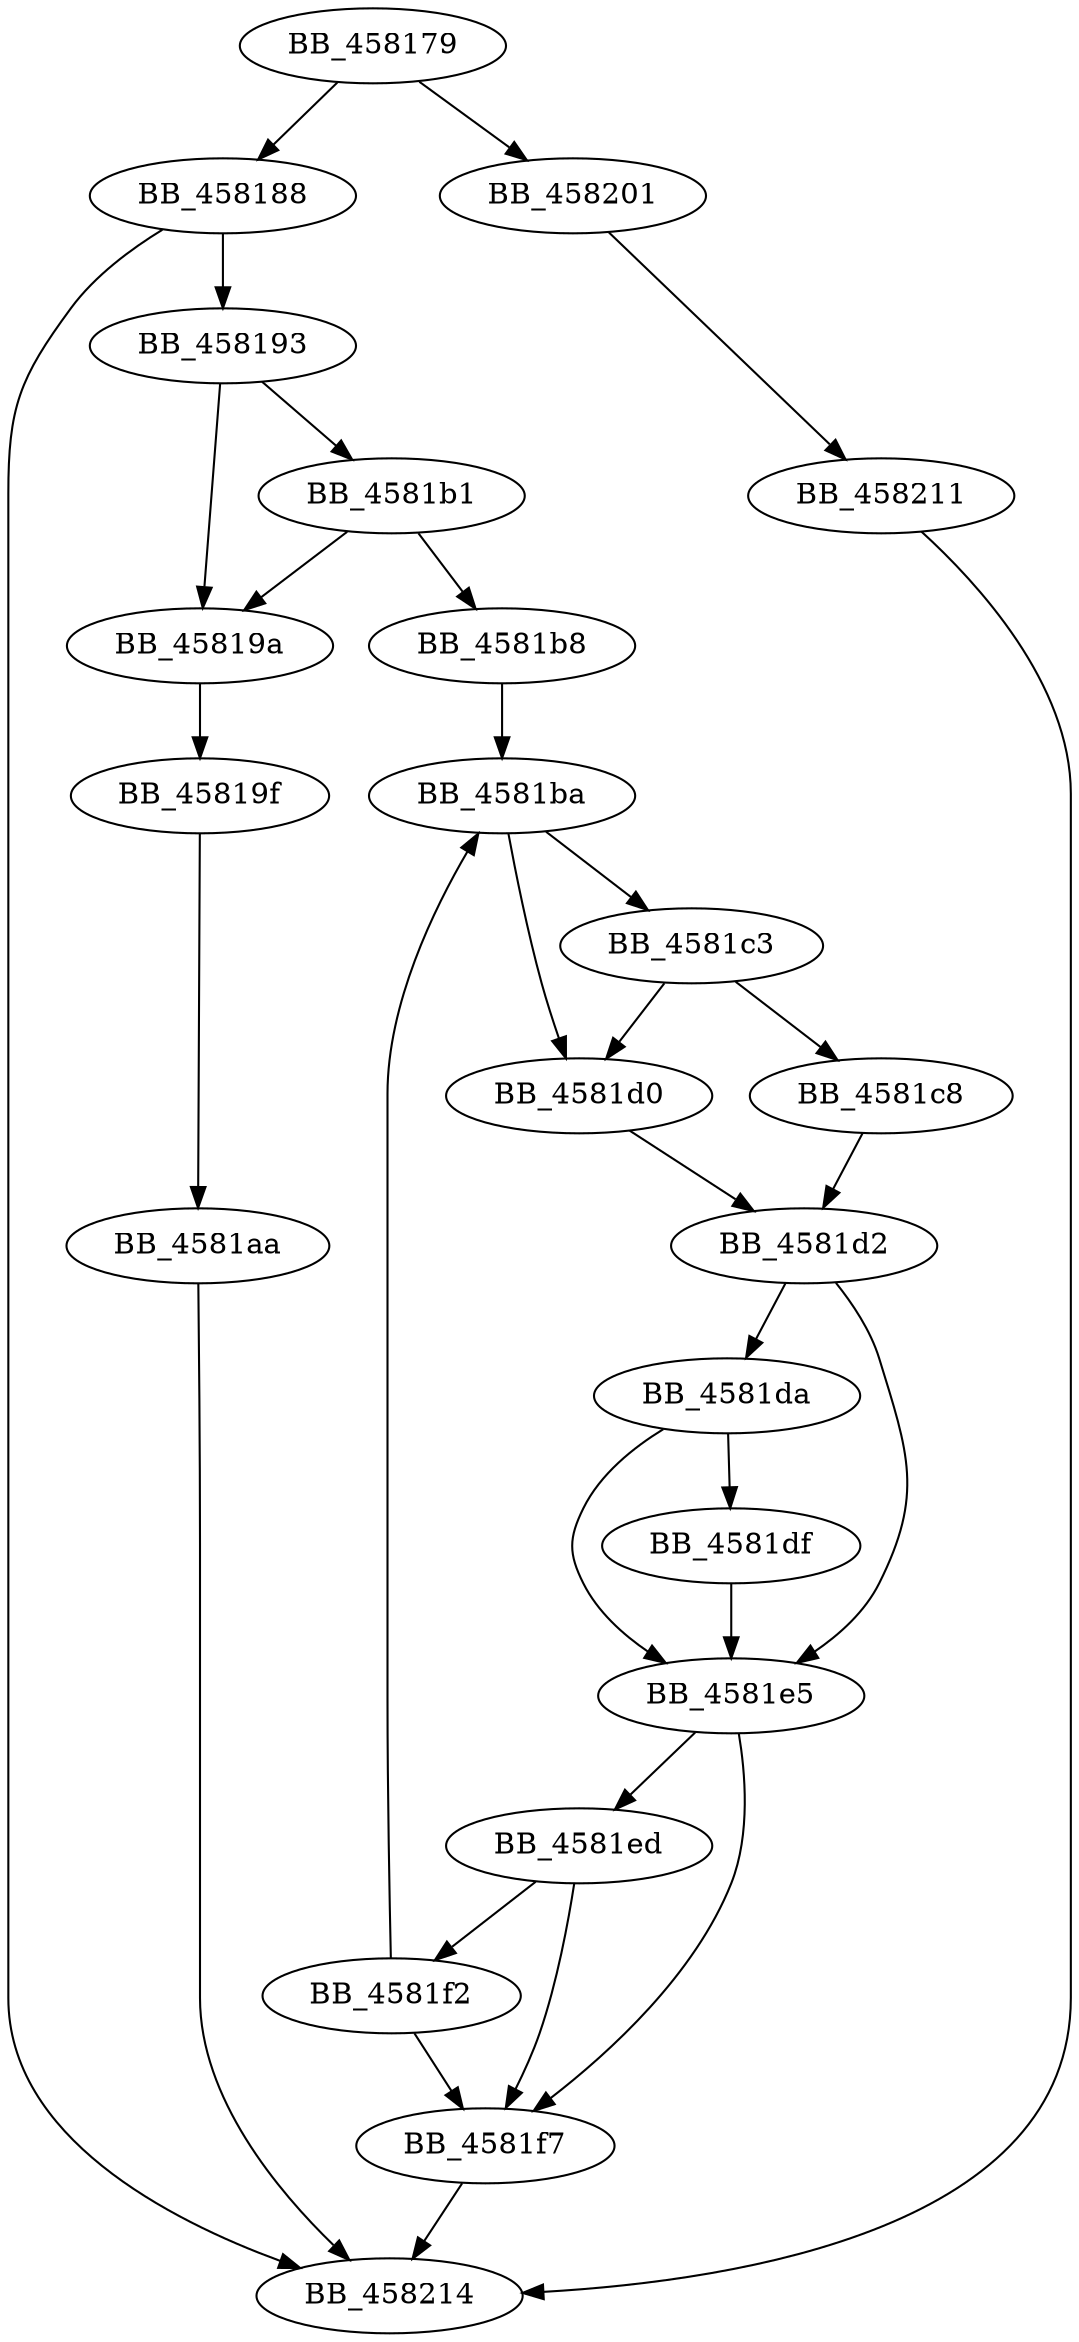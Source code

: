 DiGraph sub_458179{
BB_458179->BB_458188
BB_458179->BB_458201
BB_458188->BB_458193
BB_458188->BB_458214
BB_458193->BB_45819a
BB_458193->BB_4581b1
BB_45819a->BB_45819f
BB_45819f->BB_4581aa
BB_4581aa->BB_458214
BB_4581b1->BB_45819a
BB_4581b1->BB_4581b8
BB_4581b8->BB_4581ba
BB_4581ba->BB_4581c3
BB_4581ba->BB_4581d0
BB_4581c3->BB_4581c8
BB_4581c3->BB_4581d0
BB_4581c8->BB_4581d2
BB_4581d0->BB_4581d2
BB_4581d2->BB_4581da
BB_4581d2->BB_4581e5
BB_4581da->BB_4581df
BB_4581da->BB_4581e5
BB_4581df->BB_4581e5
BB_4581e5->BB_4581ed
BB_4581e5->BB_4581f7
BB_4581ed->BB_4581f2
BB_4581ed->BB_4581f7
BB_4581f2->BB_4581ba
BB_4581f2->BB_4581f7
BB_4581f7->BB_458214
BB_458201->BB_458211
BB_458211->BB_458214
}
